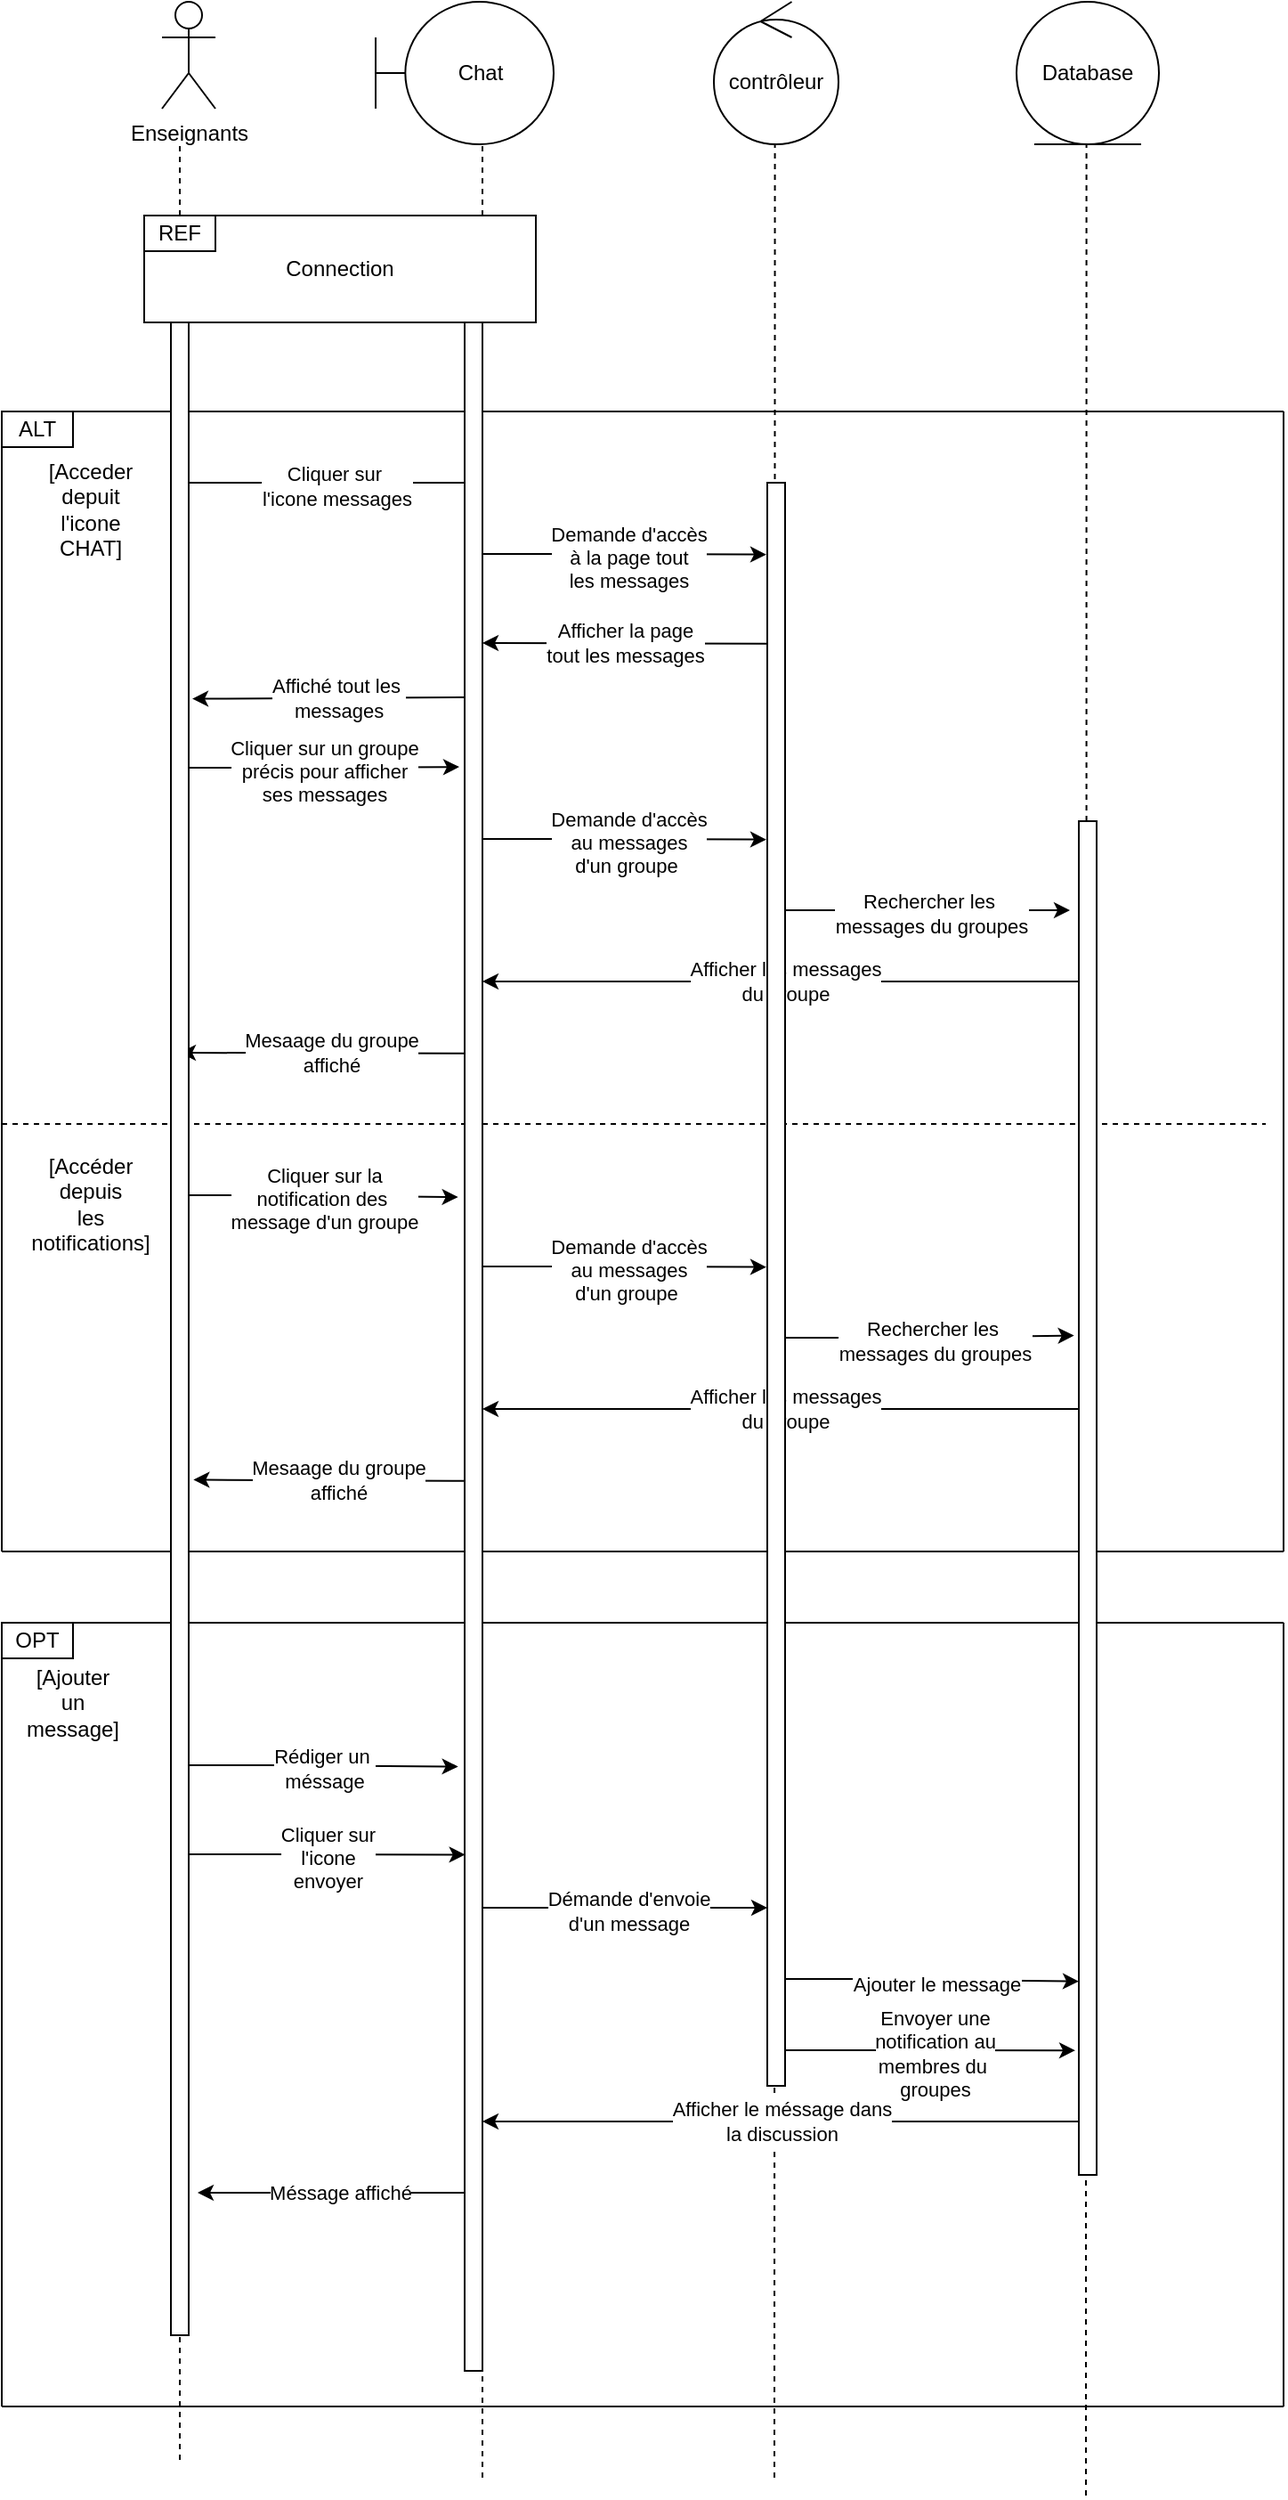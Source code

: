 <mxfile version="17.1.0" type="github">
  <diagram id="kgpKYQtTHZ0yAKxKKP6v" name="Page-1">
    <mxGraphModel dx="865" dy="434" grid="1" gridSize="10" guides="1" tooltips="1" connect="1" arrows="1" fold="1" page="1" pageScale="1" pageWidth="850" pageHeight="1100" math="0" shadow="0">
      <root>
        <mxCell id="0" />
        <mxCell id="1" parent="0" />
        <mxCell id="aBUU-kbgYv9Q9nRCDCs9-2" value="Chat" style="shape=umlBoundary;whiteSpace=wrap;html=1;" vertex="1" parent="1">
          <mxGeometry x="250" y="50" width="100" height="80" as="geometry" />
        </mxCell>
        <mxCell id="aBUU-kbgYv9Q9nRCDCs9-3" value="contrôleur" style="ellipse;shape=umlControl;whiteSpace=wrap;html=1;" vertex="1" parent="1">
          <mxGeometry x="440" y="50" width="70" height="80" as="geometry" />
        </mxCell>
        <mxCell id="aBUU-kbgYv9Q9nRCDCs9-4" value="Database" style="ellipse;shape=umlEntity;whiteSpace=wrap;html=1;" vertex="1" parent="1">
          <mxGeometry x="610" y="50" width="80" height="80" as="geometry" />
        </mxCell>
        <mxCell id="aBUU-kbgYv9Q9nRCDCs9-10" value="Enseignants" style="shape=umlActor;verticalLabelPosition=bottom;verticalAlign=top;html=1;outlineConnect=0;" vertex="1" parent="1">
          <mxGeometry x="130" y="50" width="30" height="60" as="geometry" />
        </mxCell>
        <mxCell id="aBUU-kbgYv9Q9nRCDCs9-11" value="" style="endArrow=none;dashed=1;html=1;rounded=0;startArrow=none;" edge="1" parent="1" source="aBUU-kbgYv9Q9nRCDCs9-72">
          <mxGeometry width="50" height="50" relative="1" as="geometry">
            <mxPoint x="140" y="1430" as="sourcePoint" />
            <mxPoint x="140" y="130" as="targetPoint" />
          </mxGeometry>
        </mxCell>
        <mxCell id="aBUU-kbgYv9Q9nRCDCs9-12" value="" style="endArrow=none;dashed=1;html=1;rounded=0;startArrow=none;" edge="1" parent="1" source="aBUU-kbgYv9Q9nRCDCs9-70">
          <mxGeometry width="50" height="50" relative="1" as="geometry">
            <mxPoint x="310" y="1440" as="sourcePoint" />
            <mxPoint x="310" y="130" as="targetPoint" />
          </mxGeometry>
        </mxCell>
        <mxCell id="aBUU-kbgYv9Q9nRCDCs9-13" value="" style="endArrow=none;dashed=1;html=1;rounded=0;" edge="1" parent="1">
          <mxGeometry width="50" height="50" relative="1" as="geometry">
            <mxPoint x="474" y="1440" as="sourcePoint" />
            <mxPoint x="474.29" y="130" as="targetPoint" />
          </mxGeometry>
        </mxCell>
        <mxCell id="aBUU-kbgYv9Q9nRCDCs9-14" value="" style="endArrow=none;dashed=1;html=1;rounded=0;startArrow=none;" edge="1" parent="1" source="aBUU-kbgYv9Q9nRCDCs9-75">
          <mxGeometry width="50" height="50" relative="1" as="geometry">
            <mxPoint x="649" y="1450" as="sourcePoint" />
            <mxPoint x="649.29" y="130" as="targetPoint" />
          </mxGeometry>
        </mxCell>
        <mxCell id="aBUU-kbgYv9Q9nRCDCs9-15" value="Connection" style="rounded=0;whiteSpace=wrap;html=1;" vertex="1" parent="1">
          <mxGeometry x="120" y="170" width="220" height="60" as="geometry" />
        </mxCell>
        <mxCell id="aBUU-kbgYv9Q9nRCDCs9-17" value="REF" style="rounded=0;whiteSpace=wrap;html=1;" vertex="1" parent="1">
          <mxGeometry x="120" y="170" width="40" height="20" as="geometry" />
        </mxCell>
        <mxCell id="aBUU-kbgYv9Q9nRCDCs9-18" value="" style="endArrow=none;html=1;rounded=0;" edge="1" parent="1">
          <mxGeometry width="50" height="50" relative="1" as="geometry">
            <mxPoint x="40" y="280" as="sourcePoint" />
            <mxPoint x="760" y="280" as="targetPoint" />
          </mxGeometry>
        </mxCell>
        <mxCell id="aBUU-kbgYv9Q9nRCDCs9-19" value="" style="endArrow=none;html=1;rounded=0;" edge="1" parent="1">
          <mxGeometry width="50" height="50" relative="1" as="geometry">
            <mxPoint x="40" y="920" as="sourcePoint" />
            <mxPoint x="40" y="280" as="targetPoint" />
          </mxGeometry>
        </mxCell>
        <mxCell id="aBUU-kbgYv9Q9nRCDCs9-20" value="" style="endArrow=none;html=1;rounded=0;" edge="1" parent="1">
          <mxGeometry width="50" height="50" relative="1" as="geometry">
            <mxPoint x="760" y="920" as="sourcePoint" />
            <mxPoint x="760" y="280" as="targetPoint" />
          </mxGeometry>
        </mxCell>
        <mxCell id="aBUU-kbgYv9Q9nRCDCs9-21" value="ALT" style="rounded=0;whiteSpace=wrap;html=1;" vertex="1" parent="1">
          <mxGeometry x="40" y="280" width="40" height="20" as="geometry" />
        </mxCell>
        <mxCell id="aBUU-kbgYv9Q9nRCDCs9-22" value="[Acceder&lt;br&gt;depuit &lt;br&gt;l&#39;icone&lt;br&gt;CHAT]" style="text;html=1;strokeColor=none;fillColor=none;align=center;verticalAlign=middle;whiteSpace=wrap;rounded=0;" vertex="1" parent="1">
          <mxGeometry x="60" y="320" width="60" height="30" as="geometry" />
        </mxCell>
        <mxCell id="aBUU-kbgYv9Q9nRCDCs9-24" value="" style="endArrow=classic;html=1;rounded=0;" edge="1" parent="1">
          <mxGeometry relative="1" as="geometry">
            <mxPoint x="140" y="320" as="sourcePoint" />
            <mxPoint x="310" y="320" as="targetPoint" />
            <Array as="points">
              <mxPoint x="200.5" y="320" />
            </Array>
          </mxGeometry>
        </mxCell>
        <mxCell id="aBUU-kbgYv9Q9nRCDCs9-25" value="Cliquer sur&amp;nbsp;&lt;br&gt;l&#39;icone messages" style="edgeLabel;html=1;align=center;verticalAlign=middle;resizable=0;points=[];" vertex="1" connectable="0" parent="aBUU-kbgYv9Q9nRCDCs9-24">
          <mxGeometry x="0.028" y="-2" relative="1" as="geometry">
            <mxPoint as="offset" />
          </mxGeometry>
        </mxCell>
        <mxCell id="aBUU-kbgYv9Q9nRCDCs9-26" value="" style="endArrow=classic;html=1;rounded=0;entryX=-0.05;entryY=0.571;entryDx=0;entryDy=0;entryPerimeter=0;" edge="1" parent="1">
          <mxGeometry relative="1" as="geometry">
            <mxPoint x="310" y="360" as="sourcePoint" />
            <mxPoint x="469.5" y="360.33" as="targetPoint" />
            <Array as="points">
              <mxPoint x="370.5" y="360" />
            </Array>
          </mxGeometry>
        </mxCell>
        <mxCell id="aBUU-kbgYv9Q9nRCDCs9-27" value="Demande d&#39;accès&lt;br&gt;à la page tout&lt;br&gt;les messages" style="edgeLabel;html=1;align=center;verticalAlign=middle;resizable=0;points=[];" vertex="1" connectable="0" parent="aBUU-kbgYv9Q9nRCDCs9-26">
          <mxGeometry x="0.028" y="-2" relative="1" as="geometry">
            <mxPoint as="offset" />
          </mxGeometry>
        </mxCell>
        <mxCell id="aBUU-kbgYv9Q9nRCDCs9-28" value="Afficher la page&lt;br&gt;tout les messages" style="endArrow=classic;html=1;rounded=0;entryX=1.312;entryY=0.742;entryDx=0;entryDy=0;entryPerimeter=0;" edge="1" parent="1">
          <mxGeometry relative="1" as="geometry">
            <mxPoint x="470.44" y="410.4" as="sourcePoint" />
            <mxPoint x="310" y="410" as="targetPoint" />
            <Array as="points" />
          </mxGeometry>
        </mxCell>
        <mxCell id="aBUU-kbgYv9Q9nRCDCs9-30" value="Affiché tout les&amp;nbsp;&lt;br&gt;messages" style="endArrow=classic;html=1;rounded=0;entryX=1.2;entryY=0.187;entryDx=0;entryDy=0;entryPerimeter=0;" edge="1" parent="1" target="aBUU-kbgYv9Q9nRCDCs9-72">
          <mxGeometry relative="1" as="geometry">
            <mxPoint x="310.22" y="440.4" as="sourcePoint" />
            <mxPoint x="140" y="440" as="targetPoint" />
            <Array as="points" />
          </mxGeometry>
        </mxCell>
        <mxCell id="aBUU-kbgYv9Q9nRCDCs9-31" value="" style="endArrow=classic;html=1;rounded=0;entryX=-0.3;entryY=0.217;entryDx=0;entryDy=0;entryPerimeter=0;" edge="1" parent="1" target="aBUU-kbgYv9Q9nRCDCs9-70">
          <mxGeometry relative="1" as="geometry">
            <mxPoint x="140" y="480" as="sourcePoint" />
            <mxPoint x="310" y="480" as="targetPoint" />
            <Array as="points">
              <mxPoint x="200.5" y="480" />
            </Array>
          </mxGeometry>
        </mxCell>
        <mxCell id="aBUU-kbgYv9Q9nRCDCs9-32" value="Cliquer sur un groupe&lt;br&gt;précis pour afficher&lt;br&gt;ses messages" style="edgeLabel;html=1;align=center;verticalAlign=middle;resizable=0;points=[];" vertex="1" connectable="0" parent="aBUU-kbgYv9Q9nRCDCs9-31">
          <mxGeometry x="0.028" y="-2" relative="1" as="geometry">
            <mxPoint as="offset" />
          </mxGeometry>
        </mxCell>
        <mxCell id="aBUU-kbgYv9Q9nRCDCs9-33" value="" style="endArrow=classic;html=1;rounded=0;entryX=-0.05;entryY=0.571;entryDx=0;entryDy=0;entryPerimeter=0;" edge="1" parent="1">
          <mxGeometry relative="1" as="geometry">
            <mxPoint x="310" y="520" as="sourcePoint" />
            <mxPoint x="469.5" y="520.33" as="targetPoint" />
            <Array as="points">
              <mxPoint x="370.5" y="520" />
            </Array>
          </mxGeometry>
        </mxCell>
        <mxCell id="aBUU-kbgYv9Q9nRCDCs9-34" value="Demande d&#39;accès&lt;br&gt;au messages&lt;br&gt;d&#39;un groupe&amp;nbsp;" style="edgeLabel;html=1;align=center;verticalAlign=middle;resizable=0;points=[];" vertex="1" connectable="0" parent="aBUU-kbgYv9Q9nRCDCs9-33">
          <mxGeometry x="0.028" y="-2" relative="1" as="geometry">
            <mxPoint as="offset" />
          </mxGeometry>
        </mxCell>
        <mxCell id="aBUU-kbgYv9Q9nRCDCs9-35" value="" style="endArrow=classic;html=1;rounded=0;" edge="1" parent="1">
          <mxGeometry relative="1" as="geometry">
            <mxPoint x="480" y="560" as="sourcePoint" />
            <mxPoint x="640" y="560" as="targetPoint" />
            <Array as="points">
              <mxPoint x="550.5" y="560" />
            </Array>
          </mxGeometry>
        </mxCell>
        <mxCell id="aBUU-kbgYv9Q9nRCDCs9-36" value="Rechercher les&amp;nbsp;&lt;br&gt;messages du groupes" style="edgeLabel;html=1;align=center;verticalAlign=middle;resizable=0;points=[];" vertex="1" connectable="0" parent="aBUU-kbgYv9Q9nRCDCs9-35">
          <mxGeometry x="0.028" y="-2" relative="1" as="geometry">
            <mxPoint as="offset" />
          </mxGeometry>
        </mxCell>
        <mxCell id="aBUU-kbgYv9Q9nRCDCs9-37" value="Afficher les messages&lt;br&gt;du groupe" style="endArrow=classic;html=1;rounded=0;" edge="1" parent="1">
          <mxGeometry relative="1" as="geometry">
            <mxPoint x="650" y="600" as="sourcePoint" />
            <mxPoint x="310" y="600" as="targetPoint" />
            <Array as="points" />
          </mxGeometry>
        </mxCell>
        <mxCell id="aBUU-kbgYv9Q9nRCDCs9-38" value="Mesaage du groupe&lt;br&gt;affiché" style="endArrow=classic;html=1;rounded=0;" edge="1" parent="1">
          <mxGeometry relative="1" as="geometry">
            <mxPoint x="310.22" y="640.4" as="sourcePoint" />
            <mxPoint x="140" y="640" as="targetPoint" />
            <Array as="points" />
          </mxGeometry>
        </mxCell>
        <mxCell id="aBUU-kbgYv9Q9nRCDCs9-39" value="" style="endArrow=none;dashed=1;html=1;rounded=0;" edge="1" parent="1">
          <mxGeometry width="50" height="50" relative="1" as="geometry">
            <mxPoint x="40" y="680" as="sourcePoint" />
            <mxPoint x="750" y="680" as="targetPoint" />
          </mxGeometry>
        </mxCell>
        <mxCell id="aBUU-kbgYv9Q9nRCDCs9-40" value="[Accéder &lt;br&gt;depuis &lt;br&gt;les&lt;br&gt;notifications]" style="text;html=1;strokeColor=none;fillColor=none;align=center;verticalAlign=middle;whiteSpace=wrap;rounded=0;" vertex="1" parent="1">
          <mxGeometry x="60" y="710" width="60" height="30" as="geometry" />
        </mxCell>
        <mxCell id="aBUU-kbgYv9Q9nRCDCs9-41" value="" style="endArrow=classic;html=1;rounded=0;entryX=-0.367;entryY=0.427;entryDx=0;entryDy=0;entryPerimeter=0;" edge="1" parent="1" target="aBUU-kbgYv9Q9nRCDCs9-70">
          <mxGeometry relative="1" as="geometry">
            <mxPoint x="140" y="720" as="sourcePoint" />
            <mxPoint x="310" y="720" as="targetPoint" />
            <Array as="points">
              <mxPoint x="200.5" y="720" />
            </Array>
          </mxGeometry>
        </mxCell>
        <mxCell id="aBUU-kbgYv9Q9nRCDCs9-42" value="Cliquer sur la&lt;br&gt;notification des&amp;nbsp;&lt;br&gt;message d&#39;un groupe" style="edgeLabel;html=1;align=center;verticalAlign=middle;resizable=0;points=[];" vertex="1" connectable="0" parent="aBUU-kbgYv9Q9nRCDCs9-41">
          <mxGeometry x="0.028" y="-2" relative="1" as="geometry">
            <mxPoint as="offset" />
          </mxGeometry>
        </mxCell>
        <mxCell id="aBUU-kbgYv9Q9nRCDCs9-43" value="" style="endArrow=classic;html=1;rounded=0;entryX=-0.05;entryY=0.571;entryDx=0;entryDy=0;entryPerimeter=0;" edge="1" parent="1">
          <mxGeometry relative="1" as="geometry">
            <mxPoint x="310" y="760" as="sourcePoint" />
            <mxPoint x="469.5" y="760.33" as="targetPoint" />
            <Array as="points">
              <mxPoint x="370.5" y="760" />
            </Array>
          </mxGeometry>
        </mxCell>
        <mxCell id="aBUU-kbgYv9Q9nRCDCs9-44" value="Demande d&#39;accès&lt;br&gt;au messages&lt;br&gt;d&#39;un groupe&amp;nbsp;" style="edgeLabel;html=1;align=center;verticalAlign=middle;resizable=0;points=[];" vertex="1" connectable="0" parent="aBUU-kbgYv9Q9nRCDCs9-43">
          <mxGeometry x="0.028" y="-2" relative="1" as="geometry">
            <mxPoint as="offset" />
          </mxGeometry>
        </mxCell>
        <mxCell id="aBUU-kbgYv9Q9nRCDCs9-45" value="" style="endArrow=classic;html=1;rounded=0;entryX=-0.267;entryY=0.38;entryDx=0;entryDy=0;entryPerimeter=0;" edge="1" parent="1" target="aBUU-kbgYv9Q9nRCDCs9-75">
          <mxGeometry relative="1" as="geometry">
            <mxPoint x="480" y="800" as="sourcePoint" />
            <mxPoint x="649.5" y="800.33" as="targetPoint" />
            <Array as="points">
              <mxPoint x="550.5" y="800" />
            </Array>
          </mxGeometry>
        </mxCell>
        <mxCell id="aBUU-kbgYv9Q9nRCDCs9-46" value="Rechercher les&amp;nbsp;&lt;br&gt;messages du groupes" style="edgeLabel;html=1;align=center;verticalAlign=middle;resizable=0;points=[];" vertex="1" connectable="0" parent="aBUU-kbgYv9Q9nRCDCs9-45">
          <mxGeometry x="0.028" y="-2" relative="1" as="geometry">
            <mxPoint as="offset" />
          </mxGeometry>
        </mxCell>
        <mxCell id="aBUU-kbgYv9Q9nRCDCs9-47" value="Afficher les messages&lt;br&gt;du groupe" style="endArrow=classic;html=1;rounded=0;" edge="1" parent="1">
          <mxGeometry relative="1" as="geometry">
            <mxPoint x="650" y="840" as="sourcePoint" />
            <mxPoint x="310" y="840" as="targetPoint" />
            <Array as="points" />
          </mxGeometry>
        </mxCell>
        <mxCell id="aBUU-kbgYv9Q9nRCDCs9-48" value="Mesaage du groupe&lt;br&gt;affiché" style="endArrow=classic;html=1;rounded=0;entryX=1.267;entryY=0.575;entryDx=0;entryDy=0;entryPerimeter=0;" edge="1" parent="1" target="aBUU-kbgYv9Q9nRCDCs9-72">
          <mxGeometry relative="1" as="geometry">
            <mxPoint x="310.22" y="880.4" as="sourcePoint" />
            <mxPoint x="140" y="880" as="targetPoint" />
            <Array as="points" />
          </mxGeometry>
        </mxCell>
        <mxCell id="aBUU-kbgYv9Q9nRCDCs9-49" value="" style="endArrow=none;html=1;rounded=0;" edge="1" parent="1">
          <mxGeometry width="50" height="50" relative="1" as="geometry">
            <mxPoint x="40" y="920" as="sourcePoint" />
            <mxPoint x="760" y="920" as="targetPoint" />
          </mxGeometry>
        </mxCell>
        <mxCell id="aBUU-kbgYv9Q9nRCDCs9-50" value="" style="endArrow=none;html=1;rounded=0;" edge="1" parent="1">
          <mxGeometry width="50" height="50" relative="1" as="geometry">
            <mxPoint x="40" y="960" as="sourcePoint" />
            <mxPoint x="760" y="960" as="targetPoint" />
          </mxGeometry>
        </mxCell>
        <mxCell id="aBUU-kbgYv9Q9nRCDCs9-51" value="" style="endArrow=none;html=1;rounded=0;" edge="1" parent="1">
          <mxGeometry width="50" height="50" relative="1" as="geometry">
            <mxPoint x="40" y="1400" as="sourcePoint" />
            <mxPoint x="40" y="960" as="targetPoint" />
          </mxGeometry>
        </mxCell>
        <mxCell id="aBUU-kbgYv9Q9nRCDCs9-52" value="" style="endArrow=none;html=1;rounded=0;" edge="1" parent="1">
          <mxGeometry width="50" height="50" relative="1" as="geometry">
            <mxPoint x="760" y="1400" as="sourcePoint" />
            <mxPoint x="760" y="960" as="targetPoint" />
          </mxGeometry>
        </mxCell>
        <mxCell id="aBUU-kbgYv9Q9nRCDCs9-53" value="OPT" style="rounded=0;whiteSpace=wrap;html=1;" vertex="1" parent="1">
          <mxGeometry x="40" y="960" width="40" height="20" as="geometry" />
        </mxCell>
        <mxCell id="aBUU-kbgYv9Q9nRCDCs9-54" value="[Ajouter &lt;br&gt;un&lt;br&gt;message]" style="text;html=1;strokeColor=none;fillColor=none;align=center;verticalAlign=middle;whiteSpace=wrap;rounded=0;" vertex="1" parent="1">
          <mxGeometry x="50" y="990" width="60" height="30" as="geometry" />
        </mxCell>
        <mxCell id="aBUU-kbgYv9Q9nRCDCs9-55" value="" style="endArrow=classic;html=1;rounded=0;entryX=-0.367;entryY=0.705;entryDx=0;entryDy=0;entryPerimeter=0;" edge="1" parent="1" target="aBUU-kbgYv9Q9nRCDCs9-70">
          <mxGeometry relative="1" as="geometry">
            <mxPoint x="140" y="1040" as="sourcePoint" />
            <mxPoint x="310" y="1040" as="targetPoint" />
            <Array as="points">
              <mxPoint x="190.5" y="1040" />
            </Array>
          </mxGeometry>
        </mxCell>
        <mxCell id="aBUU-kbgYv9Q9nRCDCs9-56" value="Rédiger un&amp;nbsp;&lt;br&gt;méssage" style="edgeLabel;html=1;align=center;verticalAlign=middle;resizable=0;points=[];" vertex="1" connectable="0" parent="aBUU-kbgYv9Q9nRCDCs9-55">
          <mxGeometry x="0.028" y="-2" relative="1" as="geometry">
            <mxPoint as="offset" />
          </mxGeometry>
        </mxCell>
        <mxCell id="aBUU-kbgYv9Q9nRCDCs9-57" value="" style="endArrow=classic;html=1;rounded=0;entryX=0.033;entryY=0.748;entryDx=0;entryDy=0;entryPerimeter=0;" edge="1" parent="1" target="aBUU-kbgYv9Q9nRCDCs9-70">
          <mxGeometry relative="1" as="geometry">
            <mxPoint x="140" y="1090" as="sourcePoint" />
            <mxPoint x="310" y="1090" as="targetPoint" />
            <Array as="points">
              <mxPoint x="190.5" y="1090" />
            </Array>
          </mxGeometry>
        </mxCell>
        <mxCell id="aBUU-kbgYv9Q9nRCDCs9-58" value="Cliquer sur&lt;br&gt;l&#39;icone&lt;br&gt;envoyer" style="edgeLabel;html=1;align=center;verticalAlign=middle;resizable=0;points=[];" vertex="1" connectable="0" parent="aBUU-kbgYv9Q9nRCDCs9-57">
          <mxGeometry x="0.028" y="-2" relative="1" as="geometry">
            <mxPoint as="offset" />
          </mxGeometry>
        </mxCell>
        <mxCell id="aBUU-kbgYv9Q9nRCDCs9-59" value="" style="endArrow=classic;html=1;rounded=0;" edge="1" parent="1">
          <mxGeometry relative="1" as="geometry">
            <mxPoint x="310" y="1120" as="sourcePoint" />
            <mxPoint x="470" y="1120" as="targetPoint" />
            <Array as="points">
              <mxPoint x="360.5" y="1120" />
            </Array>
          </mxGeometry>
        </mxCell>
        <mxCell id="aBUU-kbgYv9Q9nRCDCs9-60" value="Démande d&#39;envoie&lt;br&gt;d&#39;un message" style="edgeLabel;html=1;align=center;verticalAlign=middle;resizable=0;points=[];" vertex="1" connectable="0" parent="aBUU-kbgYv9Q9nRCDCs9-59">
          <mxGeometry x="0.028" y="-2" relative="1" as="geometry">
            <mxPoint as="offset" />
          </mxGeometry>
        </mxCell>
        <mxCell id="aBUU-kbgYv9Q9nRCDCs9-63" value="" style="endArrow=classic;html=1;rounded=0;entryX=0;entryY=0.857;entryDx=0;entryDy=0;entryPerimeter=0;" edge="1" parent="1" target="aBUU-kbgYv9Q9nRCDCs9-75">
          <mxGeometry relative="1" as="geometry">
            <mxPoint x="480" y="1160" as="sourcePoint" />
            <mxPoint x="650" y="1160" as="targetPoint" />
            <Array as="points">
              <mxPoint x="530.5" y="1160" />
            </Array>
          </mxGeometry>
        </mxCell>
        <mxCell id="aBUU-kbgYv9Q9nRCDCs9-64" value="Ajouter le message" style="edgeLabel;html=1;align=center;verticalAlign=middle;resizable=0;points=[];" vertex="1" connectable="0" parent="aBUU-kbgYv9Q9nRCDCs9-63">
          <mxGeometry x="0.028" y="-2" relative="1" as="geometry">
            <mxPoint as="offset" />
          </mxGeometry>
        </mxCell>
        <mxCell id="aBUU-kbgYv9Q9nRCDCs9-65" value="" style="endArrow=classic;html=1;rounded=0;entryX=-0.2;entryY=0.908;entryDx=0;entryDy=0;entryPerimeter=0;" edge="1" parent="1" target="aBUU-kbgYv9Q9nRCDCs9-75">
          <mxGeometry relative="1" as="geometry">
            <mxPoint x="480" y="1200" as="sourcePoint" />
            <mxPoint x="650" y="1200" as="targetPoint" />
            <Array as="points">
              <mxPoint x="530.5" y="1200" />
            </Array>
          </mxGeometry>
        </mxCell>
        <mxCell id="aBUU-kbgYv9Q9nRCDCs9-66" value="Envoyer une&lt;br&gt;notification au&lt;br&gt;membres du&amp;nbsp;&lt;br&gt;groupes" style="edgeLabel;html=1;align=center;verticalAlign=middle;resizable=0;points=[];" vertex="1" connectable="0" parent="aBUU-kbgYv9Q9nRCDCs9-65">
          <mxGeometry x="0.028" y="-2" relative="1" as="geometry">
            <mxPoint as="offset" />
          </mxGeometry>
        </mxCell>
        <mxCell id="aBUU-kbgYv9Q9nRCDCs9-67" value="Afficher le méssage dans&lt;br&gt;la discussion" style="endArrow=classic;html=1;rounded=0;" edge="1" parent="1" source="aBUU-kbgYv9Q9nRCDCs9-75">
          <mxGeometry relative="1" as="geometry">
            <mxPoint x="650" y="1240" as="sourcePoint" />
            <mxPoint x="310" y="1240" as="targetPoint" />
            <Array as="points" />
          </mxGeometry>
        </mxCell>
        <mxCell id="aBUU-kbgYv9Q9nRCDCs9-68" value="Méssage affiché" style="endArrow=classic;html=1;rounded=0;" edge="1" parent="1">
          <mxGeometry relative="1" as="geometry">
            <mxPoint x="310" y="1280" as="sourcePoint" />
            <mxPoint x="150" y="1280" as="targetPoint" />
            <Array as="points" />
          </mxGeometry>
        </mxCell>
        <mxCell id="aBUU-kbgYv9Q9nRCDCs9-69" value="" style="endArrow=none;html=1;rounded=0;" edge="1" parent="1">
          <mxGeometry width="50" height="50" relative="1" as="geometry">
            <mxPoint x="40" y="1400" as="sourcePoint" />
            <mxPoint x="760" y="1400" as="targetPoint" />
          </mxGeometry>
        </mxCell>
        <mxCell id="aBUU-kbgYv9Q9nRCDCs9-70" value="" style="html=1;points=[];perimeter=orthogonalPerimeter;" vertex="1" parent="1">
          <mxGeometry x="300" y="230" width="10" height="1150" as="geometry" />
        </mxCell>
        <mxCell id="aBUU-kbgYv9Q9nRCDCs9-71" value="" style="endArrow=none;dashed=1;html=1;rounded=0;" edge="1" parent="1" target="aBUU-kbgYv9Q9nRCDCs9-70">
          <mxGeometry width="50" height="50" relative="1" as="geometry">
            <mxPoint x="310" y="1440.0" as="sourcePoint" />
            <mxPoint x="310" y="130" as="targetPoint" />
          </mxGeometry>
        </mxCell>
        <mxCell id="aBUU-kbgYv9Q9nRCDCs9-72" value="" style="html=1;points=[];perimeter=orthogonalPerimeter;" vertex="1" parent="1">
          <mxGeometry x="135" y="230" width="10" height="1130" as="geometry" />
        </mxCell>
        <mxCell id="aBUU-kbgYv9Q9nRCDCs9-73" value="" style="endArrow=none;dashed=1;html=1;rounded=0;" edge="1" parent="1" target="aBUU-kbgYv9Q9nRCDCs9-72">
          <mxGeometry width="50" height="50" relative="1" as="geometry">
            <mxPoint x="140" y="1430.0" as="sourcePoint" />
            <mxPoint x="140" y="130" as="targetPoint" />
          </mxGeometry>
        </mxCell>
        <mxCell id="aBUU-kbgYv9Q9nRCDCs9-74" value="" style="html=1;points=[];perimeter=orthogonalPerimeter;" vertex="1" parent="1">
          <mxGeometry x="470" y="320" width="10" height="900" as="geometry" />
        </mxCell>
        <mxCell id="aBUU-kbgYv9Q9nRCDCs9-75" value="" style="html=1;points=[];perimeter=orthogonalPerimeter;" vertex="1" parent="1">
          <mxGeometry x="645" y="510" width="10" height="760" as="geometry" />
        </mxCell>
        <mxCell id="aBUU-kbgYv9Q9nRCDCs9-76" value="" style="endArrow=none;dashed=1;html=1;rounded=0;" edge="1" parent="1" target="aBUU-kbgYv9Q9nRCDCs9-75">
          <mxGeometry width="50" height="50" relative="1" as="geometry">
            <mxPoint x="649" y="1450.0" as="sourcePoint" />
            <mxPoint x="649.29" y="130" as="targetPoint" />
          </mxGeometry>
        </mxCell>
      </root>
    </mxGraphModel>
  </diagram>
</mxfile>
